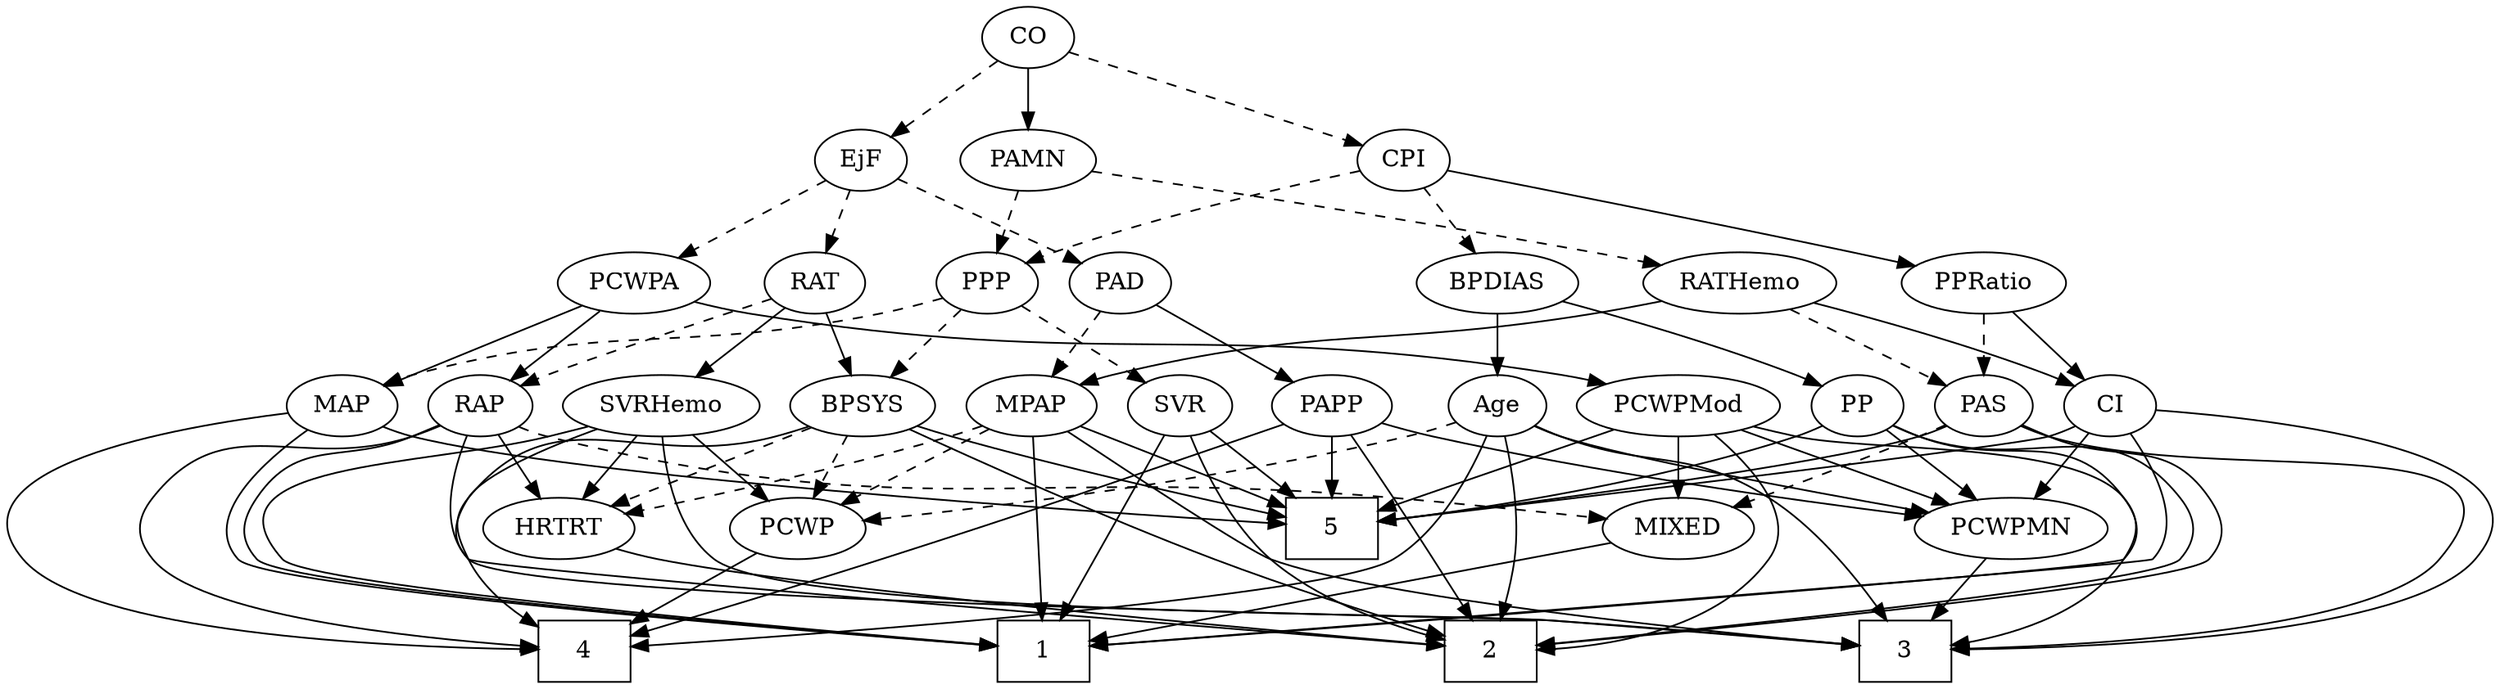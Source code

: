 strict digraph {
	graph [bb="0,0,1333.7,396"];
	node [label="\N"];
	1	[height=0.5,
		pos="853.4,18",
		shape=box,
		width=0.75];
	2	[height=0.5,
		pos="589.4,18",
		shape=box,
		width=0.75];
	3	[height=0.5,
		pos="1033.4,18",
		shape=box,
		width=0.75];
	4	[height=0.5,
		pos="349.4,18",
		shape=box,
		width=0.75];
	5	[height=0.5,
		pos="834.4,90",
		shape=box,
		width=0.75];
	Age	[height=0.5,
		pos="761.4,162",
		width=0.75];
	Age -> 2	[pos="e,589.37,36.068 740.28,150.47 735.45,148.21 730.29,145.93 725.4,144 676.77,124.8 649.48,145.84 613.4,108 597.65,91.485 592,65.755 \
590.09,46.199",
		style=solid];
	Age -> 3	[pos="e,1006.2,34.357 782.78,150.75 809.62,137.86 854.13,116.39 870.4,108 914.54,85.237 964.57,57.649 997.42,39.281",
		style=solid];
	Age -> 4	[pos="e,376.55,26.801 740.35,150.29 735.51,148.04 730.33,145.81 725.4,144 667.51,122.75 649.44,128.86 591.4,108 555.09,94.95 548.36,85.988 \
512.4,72 469.8,55.429 419.64,39.662 386.33,29.701",
		style=solid];
	PCWPMN	[height=0.5,
		pos="1217.4,90",
		width=1.3902];
	Age -> PCWPMN	[pos="e,1170.9,96.853 781.91,149.96 786.86,147.67 792.23,145.51 797.4,144 797.95,143.84 1046.5,112.52 1160.9,98.111",
		style=solid];
	PCWP	[height=0.5,
		pos="260.4,90",
		width=0.97491];
	Age -> PCWP	[pos="e,295.08,93.476 740.91,149.91 735.95,147.63 730.59,145.48 725.4,144 647,121.68 405.84,101.79 305.22,94.232",
		style=dashed];
	EjF	[height=0.5,
		pos="644.4,306",
		width=0.75];
	PAD	[height=0.5,
		pos="564.4,234",
		width=0.79437];
	EjF -> PAD	[pos="e,580.45,249.04 628.6,291.17 617.06,281.07 601.22,267.21 588.16,255.79",
		style=dashed];
	RAT	[height=0.5,
		pos="346.4,234",
		width=0.75827];
	EjF -> RAT	[pos="e,371.8,240.97 619.25,299.09 566.19,286.63 442.69,257.62 381.73,243.3",
		style=dashed];
	PCWPA	[height=0.5,
		pos="725.4,234",
		width=1.1555];
	EjF -> PCWPA	[pos="e,707.46,250.51 660.41,291.17 671.63,281.47 686.88,268.29 699.78,257.14",
		style=dashed];
	RAP	[height=0.5,
		pos="394.4,162",
		width=0.77632];
	RAP -> 1	[pos="e,826.11,24.368 417.28,151.31 459.19,133.81 551.34,96.486 631.4,72 695.42,52.421 771.64,35.6 816.06,26.425",
		style=solid];
	RAP -> 3	[pos="e,1006.2,22.635 419.29,153.52 430.55,150.3 444.08,146.68 456.4,144 554.51,122.7 589.41,152.5 679.4,108 700.26,97.688 696.58,82.376 \
717.4,72 742.04,59.723 917.5,34.746 995.81,24.047",
		style=solid];
	RAP -> 4	[pos="e,322.2,20.054 373.28,150.06 368.18,147.77 362.69,145.58 357.4,144 305.94,128.64 153.44,148.71 118.4,108 62.527,43.078 233.66,25.3 \
312.21,20.609",
		style=solid];
	MIXED	[height=0.5,
		pos="1033.4,90",
		width=1.1193];
	RAP -> MIXED	[pos="e,994.56,95.241 418.91,153.18 430.21,149.86 443.88,146.24 456.4,144 638.21,111.45 686.55,125.58 870.4,108 908.74,104.33 952.1,99.793 \
984.46,96.326",
		style=dashed];
	HRTRT	[height=0.5,
		pos="167.4,90",
		width=1.1013];
	RAP -> HRTRT	[pos="e,197.33,101.83 372.76,150.27 367.78,148.02 362.47,145.79 357.4,144 296.43,122.41 278.34,126.62 216.4,108 213.3,107.07 210.1,106.06 \
206.89,105.02",
		style=solid];
	MIXED -> 1	[pos="e,880.65,29.595 1004.1,77.597 972.98,65.503 923.79,46.372 890.13,33.282",
		style=solid];
	MPAP	[height=0.5,
		pos="500.4,162",
		width=0.97491];
	MPAP -> 1	[pos="e,826.14,29.968 527.22,150.21 589.77,125.05 745.35,62.464 816.65,33.783",
		style=solid];
	MPAP -> 3	[pos="e,1006.1,23.352 526.68,150.04 532.46,147.86 538.59,145.72 544.4,144 619.73,121.77 642.65,132.08 717.4,108 754.9,95.919 761.01,84.393 \
798.4,72 866.68,49.371 949.29,33.225 996.15,25.066",
		style=solid];
	MPAP -> 5	[pos="e,807.04,97.191 526.64,149.88 532.42,147.71 538.56,145.61 544.4,144 636.12,118.73 661.99,126.01 755.4,108 768.99,105.38 783.83,102.26 \
796.95,99.404",
		style=solid];
	MPAP -> PCWP	[pos="e,290.31,99.724 470.49,152.28 427.44,139.72 347.92,116.53 300.03,102.56",
		style=dashed];
	MPAP -> HRTRT	[pos="e,196.96,102.15 469.94,152.97 457.98,149.95 444.09,146.62 431.4,144 336.52,124.4 310.28,131.96 216.4,108 213.22,107.19 209.95,106.26 \
206.67,105.27",
		style=dashed];
	BPSYS	[height=0.5,
		pos="192.4,162",
		width=1.0471];
	BPSYS -> 2	[pos="e,562.24,21.495 162.29,150.97 142.84,142.75 119.05,128.98 107.4,108 99.638,94.01 96.725,83.916 107.4,72 114.84,63.696 440.25,32.822 \
552.1,22.435",
		style=solid];
	BPSYS -> 4	[pos="e,322.29,18.914 156.05,156.82 90.934,147.95 -34.829,123.66 9.4021,72 48.074,26.833 232.18,19.863 312.17,18.996",
		style=solid];
	BPSYS -> 5	[pos="e,807.34,90.943 220.39,149.55 226.56,147.39 233.13,145.39 239.4,144 446.58,98.116 702.68,91.721 797.15,91.003",
		style=solid];
	BPSYS -> PCWP	[pos="e,245.35,106.49 207.49,145.46 216.56,136.13 228.26,124.09 238.35,113.7",
		style=dashed];
	BPSYS -> HRTRT	[pos="e,173.57,108.28 186.35,144.05 183.54,136.18 180.12,126.62 176.97,117.79",
		style=dashed];
	PAD -> MPAP	[pos="e,514.84,178.8 550.83,218.15 542.41,208.94 531.4,196.91 521.83,186.43",
		style=dashed];
	PAPP	[height=0.5,
		pos="585.4,162",
		width=0.88464];
	PAD -> PAPP	[pos="e,580.37,179.79 569.49,216.05 571.88,208.06 574.8,198.33 577.48,189.4",
		style=solid];
	CO	[height=0.5,
		pos="779.4,378",
		width=0.75];
	CO -> EjF	[pos="e,665,317.68 758.6,366.22 735.94,354.47 699.51,335.57 673.9,322.3",
		style=dashed];
	PAMN	[height=0.5,
		pos="779.4,306",
		width=1.011];
	CO -> PAMN	[pos="e,779.4,324.1 779.4,359.7 779.4,351.98 779.4,342.71 779.4,334.11",
		style=solid];
	CPI	[height=0.5,
		pos="902.4,306",
		width=0.75];
	CO -> CPI	[pos="e,882.37,318.4 799.44,365.6 819.54,354.16 850.71,336.42 873.49,323.46",
		style=dashed];
	PAS	[height=0.5,
		pos="922.4,162",
		width=0.75];
	PAS -> 2	[pos="e,616.63,21.264 917.41,144.27 910.38,123.82 895.56,89.739 870.4,72 831.6,44.638 693.92,28.577 626.77,22.204",
		style=solid];
	PAS -> 3	[pos="e,1054.4,36.135 946.63,153.79 990.35,140.66 1078.3,113.69 1082.4,108 1097.2,87.48 1080,62 1062.1,43.568",
		style=solid];
	PAS -> 5	[pos="e,856,108.18 905.43,147.5 893.66,138.14 877.67,125.42 863.84,114.42",
		style=solid];
	PAS -> MIXED	[pos="e,1011.1,105.04 941.48,148.97 958.25,138.39 982.97,122.8 1002.5,110.46",
		style=dashed];
	RATHemo	[height=0.5,
		pos="834.4,234",
		width=1.3721];
	PAMN -> RATHemo	[pos="e,821.33,251.63 792.16,288.76 798.93,280.14 807.4,269.36 814.97,259.73",
		style=dashed];
	PPP	[height=0.5,
		pos="638.4,234",
		width=0.75];
	PAMN -> PPP	[pos="e,659.36,245.41 754.52,292.65 730.54,280.74 694.23,262.72 668.61,250",
		style=dashed];
	RATHemo -> MPAP	[pos="e,526.62,174.19 798.39,221.65 791.16,219.6 783.57,217.6 776.4,216 674.56,193.28 645.2,206.96 544.4,180 541.75,179.29 539.04,178.48 \
536.33,177.59",
		style=solid];
	RATHemo -> PAS	[pos="e,905.59,176.37 853.93,217.46 866.76,207.26 883.67,193.81 897.47,182.84",
		style=dashed];
	CI	[height=0.5,
		pos="1217.4,162",
		width=0.75];
	RATHemo -> CI	[pos="e,1196.9,174.05 870.69,221.58 878.15,219.51 885.99,217.52 893.4,216 1019.8,190.06 1057.5,215.99 1181.4,180 1183.3,179.44 1185.3,\
178.78 1187.3,178.06",
		style=solid];
	BPDIAS	[height=0.5,
		pos="944.4,234",
		width=1.1735];
	CPI -> BPDIAS	[pos="e,934.32,251.8 911.93,289.12 916.99,280.68 923.34,270.1 929.07,260.55",
		style=dashed];
	CPI -> PPP	[pos="e,659.03,245.66 877.2,299.46 821.96,287.27 693.59,258.68 674.4,252 672.49,251.34 670.55,250.6 668.61,249.82",
		style=dashed];
	PPRatio	[height=0.5,
		pos="1044.4,234",
		width=1.1013];
	CPI -> PPRatio	[pos="e,1018.4,247.81 923.66,294.52 946.29,283.36 982.47,265.53 1009.3,252.29",
		style=solid];
	RAT -> RAP	[pos="e,383.55,178.82 357.29,217.12 363.37,208.26 371.06,197.04 377.87,187.12",
		style=dashed];
	RAT -> BPSYS	[pos="e,218.81,175.01 324.34,222.97 299.2,211.54 257.75,192.71 228.02,179.19",
		style=solid];
	SVRHemo	[height=0.5,
		pos="298.4,162",
		width=1.3902];
	RAT -> SVRHemo	[pos="e,309.92,179.8 335.51,217.12 329.67,208.59 322.32,197.89 315.72,188.25",
		style=solid];
	SVR	[height=0.5,
		pos="834.4,162",
		width=0.77632];
	SVR -> 1	[pos="e,861.62,36.334 848.15,146.07 856.36,136.1 866.02,122.25 870.4,108 876.69,87.543 871.5,63.692 865.24,45.833",
		style=solid];
	SVR -> 2	[pos="e,616.71,34.828 814.35,149.38 773.06,125.45 678.03,70.366 625.66,40.015",
		style=solid];
	SVR -> 5	[pos="e,834.4,108.1 834.4,143.7 834.4,135.98 834.4,126.71 834.4,118.11",
		style=solid];
	PCWPMod	[height=0.5,
		pos="1041.4,162",
		width=1.4443];
	PCWPMod -> 2	[pos="e,616.68,20.928 1058.7,144.9 1077.3,125.7 1101.7,93.515 1082.4,72 1067.2,55.036 739.33,29.84 626.87,21.665",
		style=solid];
	PCWPMod -> 3	[pos="e,1060.6,20.769 1082,150.62 1091,148.38 1100.5,146.07 1109.4,144 1188.1,125.68 1327.1,134.95 1276.4,72 1251,40.449 1132.3,26.676 \
1070.7,21.57",
		style=solid];
	PCWPMod -> 5	[pos="e,861.48,100.16 1005.3,148.81 967.7,136.08 908.98,116.22 871.1,103.41",
		style=solid];
	PCWPMod -> MIXED	[pos="e,1035.4,108.1 1039.4,143.7 1038.5,135.98 1037.5,126.71 1036.5,118.11",
		style=solid];
	PCWPMod -> PCWPMN	[pos="e,1185.2,103.81 1074.1,148 1102.7,136.62 1144.4,120.02 1175.5,107.66",
		style=solid];
	PCWPA -> RAP	[pos="e,419.29,170.46 694.62,221.87 688,219.72 681.02,217.64 674.4,216 579.08,192.4 552.33,201.01 456.4,180 447.45,178.04 437.86,175.59 \
428.97,173.16",
		style=solid];
	PCWPA -> PCWPMod	[pos="e,997.91,171.97 756.5,221.94 763.03,219.81 769.91,217.72 776.4,216 856.12,194.92 877.57,196.27 958.4,180 967.93,178.08 978.06,176.02 \
987.86,174.02",
		style=solid];
	MAP	[height=0.5,
		pos="685.4,162",
		width=0.84854];
	PCWPA -> MAP	[pos="e,694.81,179.47 715.92,216.41 711.14,208.04 705.24,197.71 699.9,188.37",
		style=solid];
	PCWPMN -> 3	[pos="e,1060.5,29.306 1184.1,76.324 1151.8,64.06 1103.1,45.52 1069.9,32.869",
		style=solid];
	SVRHemo -> 1	[pos="e,826.12,21.549 328.01,147.32 371.34,127.83 454.95,92.201 529.4,72 631.11,44.403 754.92,29.023 815.84,22.608",
		style=solid];
	SVRHemo -> 2	[pos="e,562.19,21.572 260.81,150.08 208.21,134.78 118.95,108.74 118.4,108 108.82,95.188 107.74,83.93 118.4,72 125.65,63.893 442.2,33.025 \
552.2,22.523",
		style=solid];
	SVRHemo -> 3	[pos="e,1006.2,22.399 335.76,149.87 342.92,147.84 350.38,145.8 357.4,144 499.48,107.68 535.24,98.874 679.4,72 794.27,50.586 931.38,32.036 \
996.08,23.696",
		style=solid];
	SVRHemo -> PCWP	[pos="e,269.52,107.79 289.2,144.05 284.77,135.89 279.35,125.91 274.42,116.82",
		style=solid];
	SVRHemo -> HRTRT	[pos="e,191.98,104.13 271.58,146.67 251.14,135.75 222.88,120.64 200.95,108.93",
		style=solid];
	BPDIAS -> Age	[pos="e,782.57,173.41 911.95,222.29 881.93,212.15 836.24,196.13 797.4,180 795.58,179.24 793.72,178.45 791.85,177.62",
		style=solid];
	PP	[height=0.5,
		pos="1145.4,162",
		width=0.75];
	BPDIAS -> PP	[pos="e,1122.7,172.22 976.66,222.23 1021.1,207.39 1096.3,182.23 1102.4,180 1105.9,178.71 1109.6,177.33 1113.2,175.93",
		style=solid];
	MAP -> 1	[pos="e,833.12,36.142 702.12,146.87 730.86,122.58 789.91,72.663 825.14,42.89",
		style=solid];
	MAP -> 4	[pos="e,376.42,32.823 659.17,152.48 629.36,142.59 579.38,125.4 537.4,108 483.59,85.689 422.94,56.153 385.44,37.359",
		style=solid];
	MAP -> 5	[pos="e,807.25,103.76 708.68,150.06 732.55,138.85 770.01,121.25 797.84,108.18",
		style=solid];
	PP -> 1	[pos="e,880.47,22.217 1166.5,150.33 1171.3,148.08 1176.5,145.84 1181.4,144 1236.8,123.31 1273.7,155.11 1309.4,108 1319.1,95.246 1320,83.945 \
1309.4,72 1263,19.897 1066.7,44.091 997.4,36 961.1,31.763 919.67,26.865 890.59,23.418",
		style=solid];
	PP -> 2	[pos="e,616.7,21.044 1166.6,150.65 1171.4,148.39 1176.6,146.05 1181.4,144 1223,126.35 1250.7,145.16 1276.4,108 1285.5,94.833 1287.3,83.741 \
1276.4,72 1275,70.493 769.79,32.52 626.74,21.796",
		style=solid];
	PP -> 5	[pos="e,861.42,94.685 1123.4,151.4 1116.7,148.74 1109.3,146.04 1102.4,144 1021.5,120.23 923.75,103.91 871.54,96.164",
		style=solid];
	PP -> PCWPMN	[pos="e,1200.8,107.1 1160,146.83 1169.6,137.49 1182.4,125.02 1193.5,114.24",
		style=solid];
	PPP -> BPSYS	[pos="e,220.4,174.41 617.93,221.86 612.97,219.58 607.6,217.44 602.4,216 446.15,172.75 397.51,215.85 239.4,180 236.37,179.31 233.26,178.48 \
230.17,177.57",
		style=dashed];
	PPP -> SVR	[pos="e,812.71,173.6 659.48,222.37 664.32,220.12 669.49,217.87 674.4,216 727.65,195.78 744.05,199.94 797.4,180 799.29,179.29 801.21,178.54 \
803.15,177.74",
		style=dashed];
	PPP -> MAP	[pos="e,674.45,179.31 649.07,217.12 654.87,208.47 662.19,197.58 668.73,187.83",
		style=dashed];
	PPRatio -> PAS	[pos="e,942.22,174.37 1020.9,219.5 1001,208.08 972.38,191.68 951.13,179.48",
		style=dashed];
	PPRatio -> CI	[pos="e,1196.2,173.32 1074.3,222.14 1102.2,211.83 1145,195.63 1181.4,180 1183.2,179.22 1185.1,178.41 1186.9,177.58",
		style=solid];
	PCWP -> 4	[pos="e,327.53,36.204 278.84,74.496 290.56,65.277 306.01,53.128 319.46,42.548",
		style=solid];
	CI -> 1	[pos="e,880.47,22.265 1243.4,156.5 1269.5,150.45 1308.3,136.9 1326.4,108 1334.9,94.436 1337.1,83.913 1326.4,72 1277.3,17.239 1070.5,44.311 \
997.4,36 961.09,31.87 919.66,26.957 890.58,23.478",
		style=solid];
	CI -> 3	[pos="e,1060.9,20.315 1240.5,152.43 1259.1,144.17 1283.9,129.7 1295.4,108 1302.9,93.86 1305.5,84.385 1295.4,72 1267.5,37.888 1136.8,25.219 \
1071.2,20.952",
		style=solid];
	CI -> 5	[pos="e,861.56,94.117 1196.9,150.06 1191.9,147.77 1186.6,145.57 1181.4,144 1123.9,126.45 949.06,104.48 871.79,95.323",
		style=solid];
	CI -> PCWPMN	[pos="e,1217.4,108.1 1217.4,143.7 1217.4,135.98 1217.4,126.71 1217.4,118.11",
		style=solid];
	PAPP -> 2	[pos="e,583.58,36.44 581.04,143.92 577.02,125.98 572.16,96.979 575.4,72 576.51,63.506 578.56,54.434 580.77,46.24",
		style=solid];
	PAPP -> 4	[pos="e,367.68,36.089 560.59,150.6 525.72,135.94 465.94,110.71 461.4,108 429.67,89.081 397.01,62.103 375.2,42.817",
		style=solid];
	PAPP -> 5	[pos="e,807.17,98.613 613.18,153.11 623.32,150.24 634.88,146.97 645.4,144 698.24,129.1 759.43,111.97 797.53,101.31",
		style=solid];
	PAPP -> PCWPMN	[pos="e,1171.5,97.274 612.32,152.17 622.57,149.13 634.43,145.99 645.4,144 837.16,109.27 888.57,128.18 1082.4,108 1108.4,105.29 1137.2,\
101.75 1161.4,98.597",
		style=solid];
	HRTRT -> 2	[pos="e,562.38,21.042 196.67,77.818 203.1,75.65 209.93,73.568 216.4,72 337.39,42.707 484.64,27.676 552.23,21.891",
		style=solid];
}
